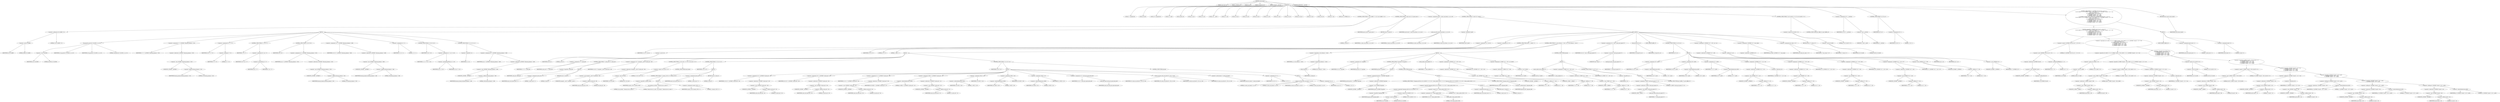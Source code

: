 digraph cache_insert {  
"1000121" [label = "(METHOD,cache_insert)" ]
"1000122" [label = "(PARAM,const char *a1)" ]
"1000123" [label = "(PARAM,_DWORD *a2)" ]
"1000124" [label = "(PARAM,int a3)" ]
"1000125" [label = "(PARAM,unsigned int a4)" ]
"1000126" [label = "(PARAM,unsigned __int16 a5)" ]
"1000127" [label = "(BLOCK,,)" ]
"1000128" [label = "(LOCAL,v7: unsigned int)" ]
"1000129" [label = "(LOCAL,v8: bool)" ]
"1000130" [label = "(LOCAL,v10: unsigned int)" ]
"1000131" [label = "(LOCAL,v11: bool)" ]
"1000132" [label = "(LOCAL,result: int)" ]
"1000133" [label = "(LOCAL,v14: int)" ]
"1000134" [label = "(LOCAL,v15: int)" ]
"1000135" [label = "(LOCAL,v16: __int16)" ]
"1000136" [label = "(LOCAL,v17: int)" ]
"1000137" [label = "(LOCAL,v18: int)" ]
"1000138" [label = "(LOCAL,v19: int)" ]
"1000139" [label = "(LOCAL,v20: int)" ]
"1000140" [label = "(LOCAL,v21: int)" ]
"1000141" [label = "(LOCAL,v22: int)" ]
"1000142" [label = "(LOCAL,v23: int)" ]
"1000143" [label = "(LOCAL,v24: char *)" ]
"1000144" [label = "(LOCAL,v25: int)" ]
"1000145" [label = "(LOCAL,v26: int)" ]
"1000146" [label = "(LOCAL,v27: int)" ]
"1000147" [label = "(LOCAL,v30: _DWORD [ 4 ])" ]
"1000148" [label = "(CONTROL_STRUCTURE,if ( (a5 & 0x980) != 0 ),if ( (a5 & 0x980) != 0 ))" ]
"1000149" [label = "(<operator>.notEquals,(a5 & 0x980) != 0)" ]
"1000150" [label = "(<operator>.and,a5 & 0x980)" ]
"1000151" [label = "(IDENTIFIER,a5,a5 & 0x980)" ]
"1000152" [label = "(LITERAL,0x980,a5 & 0x980)" ]
"1000153" [label = "(LITERAL,0,(a5 & 0x980) != 0)" ]
"1000154" [label = "(BLOCK,,)" ]
"1000155" [label = "(log_query,log_query(a5 | 0x10000, a1, a2, 0))" ]
"1000156" [label = "(<operator>.or,a5 | 0x10000)" ]
"1000157" [label = "(IDENTIFIER,a5,a5 | 0x10000)" ]
"1000158" [label = "(LITERAL,0x10000,a5 | 0x10000)" ]
"1000159" [label = "(IDENTIFIER,a1,log_query(a5 | 0x10000, a1, a2, 0))" ]
"1000160" [label = "(IDENTIFIER,a2,log_query(a5 | 0x10000, a1, a2, 0))" ]
"1000161" [label = "(LITERAL,0,log_query(a5 | 0x10000, a1, a2, 0))" ]
"1000162" [label = "(<operator>.assignment,v7 = *(_DWORD *)(dnsmasq_daemon + 252))" ]
"1000163" [label = "(IDENTIFIER,v7,v7 = *(_DWORD *)(dnsmasq_daemon + 252))" ]
"1000164" [label = "(<operator>.indirection,*(_DWORD *)(dnsmasq_daemon + 252))" ]
"1000165" [label = "(<operator>.cast,(_DWORD *)(dnsmasq_daemon + 252))" ]
"1000166" [label = "(UNKNOWN,_DWORD *,_DWORD *)" ]
"1000167" [label = "(<operator>.addition,dnsmasq_daemon + 252)" ]
"1000168" [label = "(IDENTIFIER,dnsmasq_daemon,dnsmasq_daemon + 252)" ]
"1000169" [label = "(LITERAL,252,dnsmasq_daemon + 252)" ]
"1000170" [label = "(<operator>.assignment,v8 = v7 != 0)" ]
"1000171" [label = "(IDENTIFIER,v8,v8 = v7 != 0)" ]
"1000172" [label = "(<operator>.notEquals,v7 != 0)" ]
"1000173" [label = "(IDENTIFIER,v7,v7 != 0)" ]
"1000174" [label = "(LITERAL,0,v7 != 0)" ]
"1000175" [label = "(CONTROL_STRUCTURE,if ( v7 ),if ( v7 ))" ]
"1000176" [label = "(IDENTIFIER,v7,if ( v7 ))" ]
"1000177" [label = "(<operator>.assignment,v8 = a4 > v7)" ]
"1000178" [label = "(IDENTIFIER,v8,v8 = a4 > v7)" ]
"1000179" [label = "(<operator>.greaterThan,a4 > v7)" ]
"1000180" [label = "(IDENTIFIER,a4,a4 > v7)" ]
"1000181" [label = "(IDENTIFIER,v7,a4 > v7)" ]
"1000182" [label = "(CONTROL_STRUCTURE,if ( v8 ),if ( v8 ))" ]
"1000183" [label = "(IDENTIFIER,v8,if ( v8 ))" ]
"1000184" [label = "(<operator>.assignment,a4 = *(_DWORD *)(dnsmasq_daemon + 252))" ]
"1000185" [label = "(IDENTIFIER,a4,a4 = *(_DWORD *)(dnsmasq_daemon + 252))" ]
"1000186" [label = "(<operator>.indirection,*(_DWORD *)(dnsmasq_daemon + 252))" ]
"1000187" [label = "(<operator>.cast,(_DWORD *)(dnsmasq_daemon + 252))" ]
"1000188" [label = "(UNKNOWN,_DWORD *,_DWORD *)" ]
"1000189" [label = "(<operator>.addition,dnsmasq_daemon + 252)" ]
"1000190" [label = "(IDENTIFIER,dnsmasq_daemon,dnsmasq_daemon + 252)" ]
"1000191" [label = "(LITERAL,252,dnsmasq_daemon + 252)" ]
"1000192" [label = "(<operator>.assignment,v10 = *(_DWORD *)(dnsmasq_daemon + 248))" ]
"1000193" [label = "(IDENTIFIER,v10,v10 = *(_DWORD *)(dnsmasq_daemon + 248))" ]
"1000194" [label = "(<operator>.indirection,*(_DWORD *)(dnsmasq_daemon + 248))" ]
"1000195" [label = "(<operator>.cast,(_DWORD *)(dnsmasq_daemon + 248))" ]
"1000196" [label = "(UNKNOWN,_DWORD *,_DWORD *)" ]
"1000197" [label = "(<operator>.addition,dnsmasq_daemon + 248)" ]
"1000198" [label = "(IDENTIFIER,dnsmasq_daemon,dnsmasq_daemon + 248)" ]
"1000199" [label = "(LITERAL,248,dnsmasq_daemon + 248)" ]
"1000200" [label = "(<operator>.assignment,v11 = 1)" ]
"1000201" [label = "(IDENTIFIER,v11,v11 = 1)" ]
"1000202" [label = "(LITERAL,1,v11 = 1)" ]
"1000203" [label = "(CONTROL_STRUCTURE,if ( v10 ),if ( v10 ))" ]
"1000204" [label = "(IDENTIFIER,v10,if ( v10 ))" ]
"1000205" [label = "(<operator>.assignment,v11 = a4 >= v10)" ]
"1000206" [label = "(IDENTIFIER,v11,v11 = a4 >= v10)" ]
"1000207" [label = "(<operator>.greaterEqualsThan,a4 >= v10)" ]
"1000208" [label = "(IDENTIFIER,a4,a4 >= v10)" ]
"1000209" [label = "(IDENTIFIER,v10,a4 >= v10)" ]
"1000210" [label = "(CONTROL_STRUCTURE,if ( !v11 ),if ( !v11 ))" ]
"1000211" [label = "(<operator>.logicalNot,!v11)" ]
"1000212" [label = "(IDENTIFIER,v11,!v11)" ]
"1000213" [label = "(<operator>.assignment,a4 = *(_DWORD *)(dnsmasq_daemon + 248))" ]
"1000214" [label = "(IDENTIFIER,a4,a4 = *(_DWORD *)(dnsmasq_daemon + 248))" ]
"1000215" [label = "(<operator>.indirection,*(_DWORD *)(dnsmasq_daemon + 248))" ]
"1000216" [label = "(<operator>.cast,(_DWORD *)(dnsmasq_daemon + 248))" ]
"1000217" [label = "(UNKNOWN,_DWORD *,_DWORD *)" ]
"1000218" [label = "(<operator>.addition,dnsmasq_daemon + 248)" ]
"1000219" [label = "(IDENTIFIER,dnsmasq_daemon,dnsmasq_daemon + 248)" ]
"1000220" [label = "(LITERAL,248,dnsmasq_daemon + 248)" ]
"1000221" [label = "(CONTROL_STRUCTURE,if ( insert_error ),if ( insert_error ))" ]
"1000222" [label = "(IDENTIFIER,insert_error,if ( insert_error ))" ]
"1000223" [label = "(RETURN,return 0;,return 0;)" ]
"1000224" [label = "(LITERAL,0,return 0;)" ]
"1000225" [label = "(<operator>.assignment,result = cache_scan_free(a1, a2, a3, a5))" ]
"1000226" [label = "(IDENTIFIER,result,result = cache_scan_free(a1, a2, a3, a5))" ]
"1000227" [label = "(cache_scan_free,cache_scan_free(a1, a2, a3, a5))" ]
"1000228" [label = "(IDENTIFIER,a1,cache_scan_free(a1, a2, a3, a5))" ]
"1000229" [label = "(IDENTIFIER,a2,cache_scan_free(a1, a2, a3, a5))" ]
"1000230" [label = "(IDENTIFIER,a3,cache_scan_free(a1, a2, a3, a5))" ]
"1000231" [label = "(IDENTIFIER,a5,cache_scan_free(a1, a2, a3, a5))" ]
"1000232" [label = "(CONTROL_STRUCTURE,if ( !result ),if ( !result ))" ]
"1000233" [label = "(<operator>.logicalNot,!result)" ]
"1000234" [label = "(IDENTIFIER,result,!result)" ]
"1000235" [label = "(BLOCK,,)" ]
"1000236" [label = "(<operator>.assignment,v14 = a5 & 4)" ]
"1000237" [label = "(IDENTIFIER,v14,v14 = a5 & 4)" ]
"1000238" [label = "(<operator>.and,a5 & 4)" ]
"1000239" [label = "(IDENTIFIER,a5,a5 & 4)" ]
"1000240" [label = "(LITERAL,4,a5 & 4)" ]
"1000241" [label = "(<operator>.assignment,v15 = 0)" ]
"1000242" [label = "(IDENTIFIER,v15,v15 = 0)" ]
"1000243" [label = "(LITERAL,0,v15 = 0)" ]
"1000244" [label = "(CONTROL_STRUCTURE,while ( 1 ),while ( 1 ))" ]
"1000245" [label = "(LITERAL,1,while ( 1 ))" ]
"1000246" [label = "(BLOCK,,)" ]
"1000247" [label = "(<operator>.assignment,v17 = cache_tail)" ]
"1000248" [label = "(IDENTIFIER,v17,v17 = cache_tail)" ]
"1000249" [label = "(IDENTIFIER,cache_tail,v17 = cache_tail)" ]
"1000250" [label = "(CONTROL_STRUCTURE,if ( !cache_tail ),if ( !cache_tail ))" ]
"1000251" [label = "(<operator>.logicalNot,!cache_tail)" ]
"1000252" [label = "(IDENTIFIER,cache_tail,!cache_tail)" ]
"1000253" [label = "(BLOCK,,)" ]
"1000254" [label = "(<operator>.assignment,insert_error = 1)" ]
"1000255" [label = "(IDENTIFIER,insert_error,insert_error = 1)" ]
"1000256" [label = "(LITERAL,1,insert_error = 1)" ]
"1000257" [label = "(RETURN,return 0;,return 0;)" ]
"1000258" [label = "(LITERAL,0,return 0;)" ]
"1000259" [label = "(<operator>.assignment,v18 = *(unsigned __int16 *)(cache_tail + 36))" ]
"1000260" [label = "(IDENTIFIER,v18,v18 = *(unsigned __int16 *)(cache_tail + 36))" ]
"1000261" [label = "(<operator>.indirection,*(unsigned __int16 *)(cache_tail + 36))" ]
"1000262" [label = "(<operator>.cast,(unsigned __int16 *)(cache_tail + 36))" ]
"1000263" [label = "(UNKNOWN,unsigned __int16 *,unsigned __int16 *)" ]
"1000264" [label = "(<operator>.addition,cache_tail + 36)" ]
"1000265" [label = "(IDENTIFIER,cache_tail,cache_tail + 36)" ]
"1000266" [label = "(LITERAL,36,cache_tail + 36)" ]
"1000267" [label = "(CONTROL_STRUCTURE,if ( (v18 & 0xC) == 0 ),if ( (v18 & 0xC) == 0 ))" ]
"1000268" [label = "(<operator>.equals,(v18 & 0xC) == 0)" ]
"1000269" [label = "(<operator>.and,v18 & 0xC)" ]
"1000270" [label = "(IDENTIFIER,v18,v18 & 0xC)" ]
"1000271" [label = "(LITERAL,0xC,v18 & 0xC)" ]
"1000272" [label = "(LITERAL,0,(v18 & 0xC) == 0)" ]
"1000273" [label = "(CONTROL_STRUCTURE,break;,break;)" ]
"1000274" [label = "(CONTROL_STRUCTURE,if ( v15 ),if ( v15 ))" ]
"1000275" [label = "(IDENTIFIER,v15,if ( v15 ))" ]
"1000276" [label = "(BLOCK,,)" ]
"1000277" [label = "(CONTROL_STRUCTURE,if ( !warned_11052 ),if ( !warned_11052 ))" ]
"1000278" [label = "(<operator>.logicalNot,!warned_11052)" ]
"1000279" [label = "(IDENTIFIER,warned_11052,!warned_11052)" ]
"1000280" [label = "(BLOCK,,)" ]
"1000281" [label = "(my_syslog,my_syslog(3, \"Internal error in cache.\"))" ]
"1000282" [label = "(LITERAL,3,my_syslog(3, \"Internal error in cache.\"))" ]
"1000283" [label = "(LITERAL,\"Internal error in cache.\",my_syslog(3, \"Internal error in cache.\"))" ]
"1000284" [label = "(<operator>.assignment,warned_11052 = 1)" ]
"1000285" [label = "(IDENTIFIER,warned_11052,warned_11052 = 1)" ]
"1000286" [label = "(LITERAL,1,warned_11052 = 1)" ]
"1000287" [label = "(<operator>.assignment,insert_error = 1)" ]
"1000288" [label = "(IDENTIFIER,insert_error,insert_error = 1)" ]
"1000289" [label = "(LITERAL,1,insert_error = 1)" ]
"1000290" [label = "(RETURN,return 0;,return 0;)" ]
"1000291" [label = "(LITERAL,0,return 0;)" ]
"1000292" [label = "(CONTROL_STRUCTURE,if ( v14 ),if ( v14 ))" ]
"1000293" [label = "(IDENTIFIER,v14,if ( v14 ))" ]
"1000294" [label = "(BLOCK,,)" ]
"1000295" [label = "(<operator>.assignment,v19 = *(_DWORD *)(cache_tail + 16))" ]
"1000296" [label = "(IDENTIFIER,v19,v19 = *(_DWORD *)(cache_tail + 16))" ]
"1000297" [label = "(<operator>.indirection,*(_DWORD *)(cache_tail + 16))" ]
"1000298" [label = "(<operator>.cast,(_DWORD *)(cache_tail + 16))" ]
"1000299" [label = "(UNKNOWN,_DWORD *,_DWORD *)" ]
"1000300" [label = "(<operator>.addition,cache_tail + 16)" ]
"1000301" [label = "(IDENTIFIER,cache_tail,cache_tail + 16)" ]
"1000302" [label = "(LITERAL,16,cache_tail + 16)" ]
"1000303" [label = "(<operator>.assignment,v20 = *(_DWORD *)(cache_tail + 20))" ]
"1000304" [label = "(IDENTIFIER,v20,v20 = *(_DWORD *)(cache_tail + 20))" ]
"1000305" [label = "(<operator>.indirection,*(_DWORD *)(cache_tail + 20))" ]
"1000306" [label = "(<operator>.cast,(_DWORD *)(cache_tail + 20))" ]
"1000307" [label = "(UNKNOWN,_DWORD *,_DWORD *)" ]
"1000308" [label = "(<operator>.addition,cache_tail + 20)" ]
"1000309" [label = "(IDENTIFIER,cache_tail,cache_tail + 20)" ]
"1000310" [label = "(LITERAL,20,cache_tail + 20)" ]
"1000311" [label = "(<operator>.assignment,v21 = *(_DWORD *)(cache_tail + 24))" ]
"1000312" [label = "(IDENTIFIER,v21,v21 = *(_DWORD *)(cache_tail + 24))" ]
"1000313" [label = "(<operator>.indirection,*(_DWORD *)(cache_tail + 24))" ]
"1000314" [label = "(<operator>.cast,(_DWORD *)(cache_tail + 24))" ]
"1000315" [label = "(UNKNOWN,_DWORD *,_DWORD *)" ]
"1000316" [label = "(<operator>.addition,cache_tail + 24)" ]
"1000317" [label = "(IDENTIFIER,cache_tail,cache_tail + 24)" ]
"1000318" [label = "(LITERAL,24,cache_tail + 24)" ]
"1000319" [label = "(<operator>.assignment,v30[0] = *(_DWORD *)(cache_tail + 12))" ]
"1000320" [label = "(<operator>.indirectIndexAccess,v30[0])" ]
"1000321" [label = "(IDENTIFIER,v30,v30[0] = *(_DWORD *)(cache_tail + 12))" ]
"1000322" [label = "(LITERAL,0,v30[0] = *(_DWORD *)(cache_tail + 12))" ]
"1000323" [label = "(<operator>.indirection,*(_DWORD *)(cache_tail + 12))" ]
"1000324" [label = "(<operator>.cast,(_DWORD *)(cache_tail + 12))" ]
"1000325" [label = "(UNKNOWN,_DWORD *,_DWORD *)" ]
"1000326" [label = "(<operator>.addition,cache_tail + 12)" ]
"1000327" [label = "(IDENTIFIER,cache_tail,cache_tail + 12)" ]
"1000328" [label = "(LITERAL,12,cache_tail + 12)" ]
"1000329" [label = "(<operator>.assignment,v30[1] = v19)" ]
"1000330" [label = "(<operator>.indirectIndexAccess,v30[1])" ]
"1000331" [label = "(IDENTIFIER,v30,v30[1] = v19)" ]
"1000332" [label = "(LITERAL,1,v30[1] = v19)" ]
"1000333" [label = "(IDENTIFIER,v19,v30[1] = v19)" ]
"1000334" [label = "(<operator>.assignment,v30[2] = v20)" ]
"1000335" [label = "(<operator>.indirectIndexAccess,v30[2])" ]
"1000336" [label = "(IDENTIFIER,v30,v30[2] = v20)" ]
"1000337" [label = "(LITERAL,2,v30[2] = v20)" ]
"1000338" [label = "(IDENTIFIER,v20,v30[2] = v20)" ]
"1000339" [label = "(<operator>.assignment,v30[3] = v21)" ]
"1000340" [label = "(<operator>.indirectIndexAccess,v30[3])" ]
"1000341" [label = "(IDENTIFIER,v30,v30[3] = v21)" ]
"1000342" [label = "(LITERAL,3,v30[3] = v21)" ]
"1000343" [label = "(IDENTIFIER,v21,v30[3] = v21)" ]
"1000344" [label = "(<operator>.assignment,v22 = cache_get_name(cache_tail))" ]
"1000345" [label = "(IDENTIFIER,v22,v22 = cache_get_name(cache_tail))" ]
"1000346" [label = "(cache_get_name,cache_get_name(cache_tail))" ]
"1000347" [label = "(IDENTIFIER,cache_tail,cache_get_name(cache_tail))" ]
"1000348" [label = "(cache_scan_free,cache_scan_free(v22, v30, a3, v18))" ]
"1000349" [label = "(IDENTIFIER,v22,cache_scan_free(v22, v30, a3, v18))" ]
"1000350" [label = "(IDENTIFIER,v30,cache_scan_free(v22, v30, a3, v18))" ]
"1000351" [label = "(IDENTIFIER,a3,cache_scan_free(v22, v30, a3, v18))" ]
"1000352" [label = "(IDENTIFIER,v18,cache_scan_free(v22, v30, a3, v18))" ]
"1000353" [label = "(<operator>.preIncrement,++cache_live_freed)" ]
"1000354" [label = "(IDENTIFIER,cache_live_freed,++cache_live_freed)" ]
"1000355" [label = "(<operator>.assignment,v15 = 1)" ]
"1000356" [label = "(IDENTIFIER,v15,v15 = 1)" ]
"1000357" [label = "(LITERAL,1,v15 = 1)" ]
"1000358" [label = "(CONTROL_STRUCTURE,else,else)" ]
"1000359" [label = "(BLOCK,,)" ]
"1000360" [label = "(cache_scan_free,cache_scan_free(0, 0, a3, 0))" ]
"1000361" [label = "(LITERAL,0,cache_scan_free(0, 0, a3, 0))" ]
"1000362" [label = "(LITERAL,0,cache_scan_free(0, 0, a3, 0))" ]
"1000363" [label = "(IDENTIFIER,a3,cache_scan_free(0, 0, a3, 0))" ]
"1000364" [label = "(LITERAL,0,cache_scan_free(0, 0, a3, 0))" ]
"1000365" [label = "(<operator>.assignment,v14 = 1)" ]
"1000366" [label = "(IDENTIFIER,v14,v14 = 1)" ]
"1000367" [label = "(LITERAL,1,v14 = 1)" ]
"1000368" [label = "(CONTROL_STRUCTURE,if ( a1 && strlen(a1) > 0x31 ),if ( a1 && strlen(a1) > 0x31 ))" ]
"1000369" [label = "(<operator>.logicalAnd,a1 && strlen(a1) > 0x31)" ]
"1000370" [label = "(IDENTIFIER,a1,a1 && strlen(a1) > 0x31)" ]
"1000371" [label = "(<operator>.greaterThan,strlen(a1) > 0x31)" ]
"1000372" [label = "(strlen,strlen(a1))" ]
"1000373" [label = "(IDENTIFIER,a1,strlen(a1))" ]
"1000374" [label = "(LITERAL,0x31,strlen(a1) > 0x31)" ]
"1000375" [label = "(BLOCK,,)" ]
"1000376" [label = "(<operator>.assignment,v23 = big_free)" ]
"1000377" [label = "(IDENTIFIER,v23,v23 = big_free)" ]
"1000378" [label = "(IDENTIFIER,big_free,v23 = big_free)" ]
"1000379" [label = "(CONTROL_STRUCTURE,if ( big_free ),if ( big_free ))" ]
"1000380" [label = "(IDENTIFIER,big_free,if ( big_free ))" ]
"1000381" [label = "(BLOCK,,)" ]
"1000382" [label = "(<operator>.assignment,big_free = *(_DWORD *)big_free)" ]
"1000383" [label = "(IDENTIFIER,big_free,big_free = *(_DWORD *)big_free)" ]
"1000384" [label = "(<operator>.indirection,*(_DWORD *)big_free)" ]
"1000385" [label = "(<operator>.cast,(_DWORD *)big_free)" ]
"1000386" [label = "(UNKNOWN,_DWORD *,_DWORD *)" ]
"1000387" [label = "(IDENTIFIER,big_free,(_DWORD *)big_free)" ]
"1000388" [label = "(CONTROL_STRUCTURE,else,else)" ]
"1000389" [label = "(BLOCK,,)" ]
"1000390" [label = "(CONTROL_STRUCTURE,if ( !bignames_left && (a5 & 0x5000) == 0 || (v23 = whine_malloc(1028)) == 0 ),if ( !bignames_left && (a5 & 0x5000) == 0 || (v23 = whine_malloc(1028)) == 0 ))" ]
"1000391" [label = "(<operator>.logicalOr,!bignames_left && (a5 & 0x5000) == 0 || (v23 = whine_malloc(1028)) == 0)" ]
"1000392" [label = "(<operator>.logicalAnd,!bignames_left && (a5 & 0x5000) == 0)" ]
"1000393" [label = "(<operator>.logicalNot,!bignames_left)" ]
"1000394" [label = "(IDENTIFIER,bignames_left,!bignames_left)" ]
"1000395" [label = "(<operator>.equals,(a5 & 0x5000) == 0)" ]
"1000396" [label = "(<operator>.and,a5 & 0x5000)" ]
"1000397" [label = "(IDENTIFIER,a5,a5 & 0x5000)" ]
"1000398" [label = "(LITERAL,0x5000,a5 & 0x5000)" ]
"1000399" [label = "(LITERAL,0,(a5 & 0x5000) == 0)" ]
"1000400" [label = "(<operator>.equals,(v23 = whine_malloc(1028)) == 0)" ]
"1000401" [label = "(<operator>.assignment,v23 = whine_malloc(1028))" ]
"1000402" [label = "(IDENTIFIER,v23,v23 = whine_malloc(1028))" ]
"1000403" [label = "(whine_malloc,whine_malloc(1028))" ]
"1000404" [label = "(LITERAL,1028,whine_malloc(1028))" ]
"1000405" [label = "(LITERAL,0,(v23 = whine_malloc(1028)) == 0)" ]
"1000406" [label = "(BLOCK,,)" ]
"1000407" [label = "(<operator>.assignment,insert_error = 1)" ]
"1000408" [label = "(IDENTIFIER,insert_error,insert_error = 1)" ]
"1000409" [label = "(LITERAL,1,insert_error = 1)" ]
"1000410" [label = "(RETURN,return 0;,return 0;)" ]
"1000411" [label = "(LITERAL,0,return 0;)" ]
"1000412" [label = "(CONTROL_STRUCTURE,if ( bignames_left ),if ( bignames_left ))" ]
"1000413" [label = "(IDENTIFIER,bignames_left,if ( bignames_left ))" ]
"1000414" [label = "(<operator>.preDecrement,--bignames_left)" ]
"1000415" [label = "(IDENTIFIER,bignames_left,--bignames_left)" ]
"1000416" [label = "(cache_unlink,cache_unlink(v17))" ]
"1000417" [label = "(IDENTIFIER,v17,cache_unlink(v17))" ]
"1000418" [label = "(<operator>.assignment,*(_DWORD *)(v17 + 40) = v23)" ]
"1000419" [label = "(<operator>.indirection,*(_DWORD *)(v17 + 40))" ]
"1000420" [label = "(<operator>.cast,(_DWORD *)(v17 + 40))" ]
"1000421" [label = "(UNKNOWN,_DWORD *,_DWORD *)" ]
"1000422" [label = "(<operator>.addition,v17 + 40)" ]
"1000423" [label = "(IDENTIFIER,v17,v17 + 40)" ]
"1000424" [label = "(LITERAL,40,v17 + 40)" ]
"1000425" [label = "(IDENTIFIER,v23,*(_DWORD *)(v17 + 40) = v23)" ]
"1000426" [label = "(<operator>.assignment,*(_WORD *)(v17 + 36) = a5 | 0x200)" ]
"1000427" [label = "(<operator>.indirection,*(_WORD *)(v17 + 36))" ]
"1000428" [label = "(<operator>.cast,(_WORD *)(v17 + 36))" ]
"1000429" [label = "(UNKNOWN,_WORD *,_WORD *)" ]
"1000430" [label = "(<operator>.addition,v17 + 36)" ]
"1000431" [label = "(IDENTIFIER,v17,v17 + 36)" ]
"1000432" [label = "(LITERAL,36,v17 + 36)" ]
"1000433" [label = "(<operator>.or,a5 | 0x200)" ]
"1000434" [label = "(IDENTIFIER,a5,a5 | 0x200)" ]
"1000435" [label = "(LITERAL,0x200,a5 | 0x200)" ]
"1000436" [label = "(CONTROL_STRUCTURE,else,else)" ]
"1000437" [label = "(BLOCK,,)" ]
"1000438" [label = "(cache_unlink,cache_unlink(v17))" ]
"1000439" [label = "(IDENTIFIER,v17,cache_unlink(v17))" ]
"1000440" [label = "(<operator>.assignment,*(_WORD *)(v17 + 36) = a5)" ]
"1000441" [label = "(<operator>.indirection,*(_WORD *)(v17 + 36))" ]
"1000442" [label = "(<operator>.cast,(_WORD *)(v17 + 36))" ]
"1000443" [label = "(UNKNOWN,_WORD *,_WORD *)" ]
"1000444" [label = "(<operator>.addition,v17 + 36)" ]
"1000445" [label = "(IDENTIFIER,v17,v17 + 36)" ]
"1000446" [label = "(LITERAL,36,v17 + 36)" ]
"1000447" [label = "(IDENTIFIER,a5,*(_WORD *)(v17 + 36) = a5)" ]
"1000448" [label = "(CONTROL_STRUCTURE,if ( !a1 ),if ( !a1 ))" ]
"1000449" [label = "(<operator>.logicalNot,!a1)" ]
"1000450" [label = "(IDENTIFIER,a1,!a1)" ]
"1000451" [label = "(BLOCK,,)" ]
"1000452" [label = "(<operator>.assignment,*(_BYTE *)cache_get_name(v17) = 0)" ]
"1000453" [label = "(<operator>.indirection,*(_BYTE *)cache_get_name(v17))" ]
"1000454" [label = "(<operator>.cast,(_BYTE *)cache_get_name(v17))" ]
"1000455" [label = "(UNKNOWN,_BYTE *,_BYTE *)" ]
"1000456" [label = "(cache_get_name,cache_get_name(v17))" ]
"1000457" [label = "(IDENTIFIER,v17,cache_get_name(v17))" ]
"1000458" [label = "(LITERAL,0,*(_BYTE *)cache_get_name(v17) = 0)" ]
"1000459" [label = "(CONTROL_STRUCTURE,goto LABEL_57;,goto LABEL_57;)" ]
"1000460" [label = "(<operator>.assignment,v24 = (char *)cache_get_name(v17))" ]
"1000461" [label = "(IDENTIFIER,v24,v24 = (char *)cache_get_name(v17))" ]
"1000462" [label = "(<operator>.cast,(char *)cache_get_name(v17))" ]
"1000463" [label = "(UNKNOWN,char *,char *)" ]
"1000464" [label = "(cache_get_name,cache_get_name(v17))" ]
"1000465" [label = "(IDENTIFIER,v17,cache_get_name(v17))" ]
"1000466" [label = "(strcpy,strcpy(v24, a1))" ]
"1000467" [label = "(IDENTIFIER,v24,strcpy(v24, a1))" ]
"1000468" [label = "(IDENTIFIER,a1,strcpy(v24, a1))" ]
"1000469" [label = "(JUMP_TARGET,LABEL_57)" ]
"1000470" [label = "(CONTROL_STRUCTURE,if ( a2 ),if ( a2 ))" ]
"1000471" [label = "(IDENTIFIER,a2,if ( a2 ))" ]
"1000472" [label = "(BLOCK,,)" ]
"1000473" [label = "(<operator>.assignment,v25 = a2[1])" ]
"1000474" [label = "(IDENTIFIER,v25,v25 = a2[1])" ]
"1000475" [label = "(<operator>.indirectIndexAccess,a2[1])" ]
"1000476" [label = "(IDENTIFIER,a2,v25 = a2[1])" ]
"1000477" [label = "(LITERAL,1,v25 = a2[1])" ]
"1000478" [label = "(<operator>.assignment,v26 = a2[2])" ]
"1000479" [label = "(IDENTIFIER,v26,v26 = a2[2])" ]
"1000480" [label = "(<operator>.indirectIndexAccess,a2[2])" ]
"1000481" [label = "(IDENTIFIER,a2,v26 = a2[2])" ]
"1000482" [label = "(LITERAL,2,v26 = a2[2])" ]
"1000483" [label = "(<operator>.assignment,v27 = a2[3])" ]
"1000484" [label = "(IDENTIFIER,v27,v27 = a2[3])" ]
"1000485" [label = "(<operator>.indirectIndexAccess,a2[3])" ]
"1000486" [label = "(IDENTIFIER,a2,v27 = a2[3])" ]
"1000487" [label = "(LITERAL,3,v27 = a2[3])" ]
"1000488" [label = "(<operator>.assignment,*(_DWORD *)(v17 + 12) = *a2)" ]
"1000489" [label = "(<operator>.indirection,*(_DWORD *)(v17 + 12))" ]
"1000490" [label = "(<operator>.cast,(_DWORD *)(v17 + 12))" ]
"1000491" [label = "(UNKNOWN,_DWORD *,_DWORD *)" ]
"1000492" [label = "(<operator>.addition,v17 + 12)" ]
"1000493" [label = "(IDENTIFIER,v17,v17 + 12)" ]
"1000494" [label = "(LITERAL,12,v17 + 12)" ]
"1000495" [label = "(<operator>.indirection,*a2)" ]
"1000496" [label = "(IDENTIFIER,a2,*(_DWORD *)(v17 + 12) = *a2)" ]
"1000497" [label = "(<operator>.assignment,*(_DWORD *)(v17 + 16) = v25)" ]
"1000498" [label = "(<operator>.indirection,*(_DWORD *)(v17 + 16))" ]
"1000499" [label = "(<operator>.cast,(_DWORD *)(v17 + 16))" ]
"1000500" [label = "(UNKNOWN,_DWORD *,_DWORD *)" ]
"1000501" [label = "(<operator>.addition,v17 + 16)" ]
"1000502" [label = "(IDENTIFIER,v17,v17 + 16)" ]
"1000503" [label = "(LITERAL,16,v17 + 16)" ]
"1000504" [label = "(IDENTIFIER,v25,*(_DWORD *)(v17 + 16) = v25)" ]
"1000505" [label = "(<operator>.assignment,*(_DWORD *)(v17 + 20) = v26)" ]
"1000506" [label = "(<operator>.indirection,*(_DWORD *)(v17 + 20))" ]
"1000507" [label = "(<operator>.cast,(_DWORD *)(v17 + 20))" ]
"1000508" [label = "(UNKNOWN,_DWORD *,_DWORD *)" ]
"1000509" [label = "(<operator>.addition,v17 + 20)" ]
"1000510" [label = "(IDENTIFIER,v17,v17 + 20)" ]
"1000511" [label = "(LITERAL,20,v17 + 20)" ]
"1000512" [label = "(IDENTIFIER,v26,*(_DWORD *)(v17 + 20) = v26)" ]
"1000513" [label = "(<operator>.assignment,*(_DWORD *)(v17 + 24) = v27)" ]
"1000514" [label = "(<operator>.indirection,*(_DWORD *)(v17 + 24))" ]
"1000515" [label = "(<operator>.cast,(_DWORD *)(v17 + 24))" ]
"1000516" [label = "(UNKNOWN,_DWORD *,_DWORD *)" ]
"1000517" [label = "(<operator>.addition,v17 + 24)" ]
"1000518" [label = "(IDENTIFIER,v17,v17 + 24)" ]
"1000519" [label = "(LITERAL,24,v17 + 24)" ]
"1000520" [label = "(IDENTIFIER,v27,*(_DWORD *)(v17 + 24) = v27)" ]
"1000521" [label = "(<operator>.assignment,*(_DWORD *)(v17 + 28) = a4 + a3)" ]
"1000522" [label = "(<operator>.indirection,*(_DWORD *)(v17 + 28))" ]
"1000523" [label = "(<operator>.cast,(_DWORD *)(v17 + 28))" ]
"1000524" [label = "(UNKNOWN,_DWORD *,_DWORD *)" ]
"1000525" [label = "(<operator>.addition,v17 + 28)" ]
"1000526" [label = "(IDENTIFIER,v17,v17 + 28)" ]
"1000527" [label = "(LITERAL,28,v17 + 28)" ]
"1000528" [label = "(<operator>.addition,a4 + a3)" ]
"1000529" [label = "(IDENTIFIER,a4,a4 + a3)" ]
"1000530" [label = "(IDENTIFIER,a3,a4 + a3)" ]
"1000531" [label = "(<operator>.assignment,*(_DWORD *)v17 = new_chain)" ]
"1000532" [label = "(<operator>.indirection,*(_DWORD *)v17)" ]
"1000533" [label = "(<operator>.cast,(_DWORD *)v17)" ]
"1000534" [label = "(UNKNOWN,_DWORD *,_DWORD *)" ]
"1000535" [label = "(IDENTIFIER,v17,(_DWORD *)v17)" ]
"1000536" [label = "(IDENTIFIER,new_chain,*(_DWORD *)v17 = new_chain)" ]
"1000537" [label = "(<operator>.assignment,new_chain = v17)" ]
"1000538" [label = "(IDENTIFIER,new_chain,new_chain = v17)" ]
"1000539" [label = "(IDENTIFIER,v17,new_chain = v17)" ]
"1000540" [label = "(RETURN,return v17;,return v17;)" ]
"1000541" [label = "(IDENTIFIER,v17,return v17;)" ]
"1000542" [label = "(CONTROL_STRUCTURE,if ( (a5 & 0x180) == 0 ),if ( (a5 & 0x180) == 0 ))" ]
"1000543" [label = "(<operator>.equals,(a5 & 0x180) == 0)" ]
"1000544" [label = "(<operator>.and,a5 & 0x180)" ]
"1000545" [label = "(IDENTIFIER,a5,a5 & 0x180)" ]
"1000546" [label = "(LITERAL,0x180,a5 & 0x180)" ]
"1000547" [label = "(LITERAL,0,(a5 & 0x180) == 0)" ]
"1000548" [label = "(CONTROL_STRUCTURE,goto LABEL_33;,goto LABEL_33;)" ]
"1000549" [label = "(<operator>.assignment,v16 = (__int16)a2)" ]
"1000550" [label = "(IDENTIFIER,v16,v16 = (__int16)a2)" ]
"1000551" [label = "(<operator>.cast,(__int16)a2)" ]
"1000552" [label = "(UNKNOWN,__int16,__int16)" ]
"1000553" [label = "(IDENTIFIER,a2,(__int16)a2)" ]
"1000554" [label = "(CONTROL_STRUCTURE,if ( a2 ),if ( a2 ))" ]
"1000555" [label = "(IDENTIFIER,a2,if ( a2 ))" ]
"1000556" [label = "(<operator>.assignment,v16 = 1)" ]
"1000557" [label = "(IDENTIFIER,v16,v16 = 1)" ]
"1000558" [label = "(LITERAL,1,v16 = 1)" ]
"1000559" [label = "(CONTROL_STRUCTURE,if ( (*(_DWORD *)&v16 & (a5 >> 3)) == 0\n    || ((a5 & 0x80) == 0 || (*(_WORD *)(result + 36) & 0x80) == 0 || *(_DWORD *)(result + 12) != *a2)\n    && ((a5 & 0x100) == 0\n     || (*(_WORD *)(result + 36) & 0x100) == 0\n     || *(_DWORD *)(result + 12) != *a2\n     || *(_DWORD *)(result + 16) != a2[1]\n     || *(_DWORD *)(result + 20) != a2[2]\n     || *(_DWORD *)(result + 24) != a2[3]) ),if ( (*(_DWORD *)&v16 & (a5 >> 3)) == 0\n    || ((a5 & 0x80) == 0 || (*(_WORD *)(result + 36) & 0x80) == 0 || *(_DWORD *)(result + 12) != *a2)\n    && ((a5 & 0x100) == 0\n     || (*(_WORD *)(result + 36) & 0x100) == 0\n     || *(_DWORD *)(result + 12) != *a2\n     || *(_DWORD *)(result + 16) != a2[1]\n     || *(_DWORD *)(result + 20) != a2[2]\n     || *(_DWORD *)(result + 24) != a2[3]) ))" ]
"1000560" [label = "(<operator>.logicalOr,(*(_DWORD *)&v16 & (a5 >> 3)) == 0\n    || ((a5 & 0x80) == 0 || (*(_WORD *)(result + 36) & 0x80) == 0 || *(_DWORD *)(result + 12) != *a2)\n    && ((a5 & 0x100) == 0\n     || (*(_WORD *)(result + 36) & 0x100) == 0\n     || *(_DWORD *)(result + 12) != *a2\n     || *(_DWORD *)(result + 16) != a2[1]\n     || *(_DWORD *)(result + 20) != a2[2]\n     || *(_DWORD *)(result + 24) != a2[3]))" ]
"1000561" [label = "(<operator>.equals,(*(_DWORD *)&v16 & (a5 >> 3)) == 0)" ]
"1000562" [label = "(<operator>.and,*(_DWORD *)&v16 & (a5 >> 3))" ]
"1000563" [label = "(<operator>.indirection,*(_DWORD *)&v16)" ]
"1000564" [label = "(<operator>.cast,(_DWORD *)&v16)" ]
"1000565" [label = "(UNKNOWN,_DWORD *,_DWORD *)" ]
"1000566" [label = "(<operator>.addressOf,&v16)" ]
"1000567" [label = "(IDENTIFIER,v16,(_DWORD *)&v16)" ]
"1000568" [label = "(<operator>.arithmeticShiftRight,a5 >> 3)" ]
"1000569" [label = "(IDENTIFIER,a5,a5 >> 3)" ]
"1000570" [label = "(LITERAL,3,a5 >> 3)" ]
"1000571" [label = "(LITERAL,0,(*(_DWORD *)&v16 & (a5 >> 3)) == 0)" ]
"1000572" [label = "(<operator>.logicalAnd,((a5 & 0x80) == 0 || (*(_WORD *)(result + 36) & 0x80) == 0 || *(_DWORD *)(result + 12) != *a2)\n    && ((a5 & 0x100) == 0\n     || (*(_WORD *)(result + 36) & 0x100) == 0\n     || *(_DWORD *)(result + 12) != *a2\n     || *(_DWORD *)(result + 16) != a2[1]\n     || *(_DWORD *)(result + 20) != a2[2]\n     || *(_DWORD *)(result + 24) != a2[3]))" ]
"1000573" [label = "(<operator>.logicalOr,(a5 & 0x80) == 0 || (*(_WORD *)(result + 36) & 0x80) == 0 || *(_DWORD *)(result + 12) != *a2)" ]
"1000574" [label = "(<operator>.equals,(a5 & 0x80) == 0)" ]
"1000575" [label = "(<operator>.and,a5 & 0x80)" ]
"1000576" [label = "(IDENTIFIER,a5,a5 & 0x80)" ]
"1000577" [label = "(LITERAL,0x80,a5 & 0x80)" ]
"1000578" [label = "(LITERAL,0,(a5 & 0x80) == 0)" ]
"1000579" [label = "(<operator>.logicalOr,(*(_WORD *)(result + 36) & 0x80) == 0 || *(_DWORD *)(result + 12) != *a2)" ]
"1000580" [label = "(<operator>.equals,(*(_WORD *)(result + 36) & 0x80) == 0)" ]
"1000581" [label = "(<operator>.and,*(_WORD *)(result + 36) & 0x80)" ]
"1000582" [label = "(<operator>.indirection,*(_WORD *)(result + 36))" ]
"1000583" [label = "(<operator>.cast,(_WORD *)(result + 36))" ]
"1000584" [label = "(UNKNOWN,_WORD *,_WORD *)" ]
"1000585" [label = "(<operator>.addition,result + 36)" ]
"1000586" [label = "(IDENTIFIER,result,result + 36)" ]
"1000587" [label = "(LITERAL,36,result + 36)" ]
"1000588" [label = "(LITERAL,0x80,*(_WORD *)(result + 36) & 0x80)" ]
"1000589" [label = "(LITERAL,0,(*(_WORD *)(result + 36) & 0x80) == 0)" ]
"1000590" [label = "(<operator>.notEquals,*(_DWORD *)(result + 12) != *a2)" ]
"1000591" [label = "(<operator>.indirection,*(_DWORD *)(result + 12))" ]
"1000592" [label = "(<operator>.cast,(_DWORD *)(result + 12))" ]
"1000593" [label = "(UNKNOWN,_DWORD *,_DWORD *)" ]
"1000594" [label = "(<operator>.addition,result + 12)" ]
"1000595" [label = "(IDENTIFIER,result,result + 12)" ]
"1000596" [label = "(LITERAL,12,result + 12)" ]
"1000597" [label = "(<operator>.indirection,*a2)" ]
"1000598" [label = "(IDENTIFIER,a2,*(_DWORD *)(result + 12) != *a2)" ]
"1000599" [label = "(<operator>.logicalOr,(a5 & 0x100) == 0\n     || (*(_WORD *)(result + 36) & 0x100) == 0\n     || *(_DWORD *)(result + 12) != *a2\n     || *(_DWORD *)(result + 16) != a2[1]\n     || *(_DWORD *)(result + 20) != a2[2]\n     || *(_DWORD *)(result + 24) != a2[3])" ]
"1000600" [label = "(<operator>.equals,(a5 & 0x100) == 0)" ]
"1000601" [label = "(<operator>.and,a5 & 0x100)" ]
"1000602" [label = "(IDENTIFIER,a5,a5 & 0x100)" ]
"1000603" [label = "(LITERAL,0x100,a5 & 0x100)" ]
"1000604" [label = "(LITERAL,0,(a5 & 0x100) == 0)" ]
"1000605" [label = "(<operator>.logicalOr,(*(_WORD *)(result + 36) & 0x100) == 0\n     || *(_DWORD *)(result + 12) != *a2\n     || *(_DWORD *)(result + 16) != a2[1]\n     || *(_DWORD *)(result + 20) != a2[2]\n     || *(_DWORD *)(result + 24) != a2[3])" ]
"1000606" [label = "(<operator>.equals,(*(_WORD *)(result + 36) & 0x100) == 0)" ]
"1000607" [label = "(<operator>.and,*(_WORD *)(result + 36) & 0x100)" ]
"1000608" [label = "(<operator>.indirection,*(_WORD *)(result + 36))" ]
"1000609" [label = "(<operator>.cast,(_WORD *)(result + 36))" ]
"1000610" [label = "(UNKNOWN,_WORD *,_WORD *)" ]
"1000611" [label = "(<operator>.addition,result + 36)" ]
"1000612" [label = "(IDENTIFIER,result,result + 36)" ]
"1000613" [label = "(LITERAL,36,result + 36)" ]
"1000614" [label = "(LITERAL,0x100,*(_WORD *)(result + 36) & 0x100)" ]
"1000615" [label = "(LITERAL,0,(*(_WORD *)(result + 36) & 0x100) == 0)" ]
"1000616" [label = "(<operator>.logicalOr,*(_DWORD *)(result + 12) != *a2\n     || *(_DWORD *)(result + 16) != a2[1]\n     || *(_DWORD *)(result + 20) != a2[2]\n     || *(_DWORD *)(result + 24) != a2[3])" ]
"1000617" [label = "(<operator>.notEquals,*(_DWORD *)(result + 12) != *a2)" ]
"1000618" [label = "(<operator>.indirection,*(_DWORD *)(result + 12))" ]
"1000619" [label = "(<operator>.cast,(_DWORD *)(result + 12))" ]
"1000620" [label = "(UNKNOWN,_DWORD *,_DWORD *)" ]
"1000621" [label = "(<operator>.addition,result + 12)" ]
"1000622" [label = "(IDENTIFIER,result,result + 12)" ]
"1000623" [label = "(LITERAL,12,result + 12)" ]
"1000624" [label = "(<operator>.indirection,*a2)" ]
"1000625" [label = "(IDENTIFIER,a2,*(_DWORD *)(result + 12) != *a2)" ]
"1000626" [label = "(<operator>.logicalOr,*(_DWORD *)(result + 16) != a2[1]\n     || *(_DWORD *)(result + 20) != a2[2]\n     || *(_DWORD *)(result + 24) != a2[3])" ]
"1000627" [label = "(<operator>.notEquals,*(_DWORD *)(result + 16) != a2[1])" ]
"1000628" [label = "(<operator>.indirection,*(_DWORD *)(result + 16))" ]
"1000629" [label = "(<operator>.cast,(_DWORD *)(result + 16))" ]
"1000630" [label = "(UNKNOWN,_DWORD *,_DWORD *)" ]
"1000631" [label = "(<operator>.addition,result + 16)" ]
"1000632" [label = "(IDENTIFIER,result,result + 16)" ]
"1000633" [label = "(LITERAL,16,result + 16)" ]
"1000634" [label = "(<operator>.indirectIndexAccess,a2[1])" ]
"1000635" [label = "(IDENTIFIER,a2,*(_DWORD *)(result + 16) != a2[1])" ]
"1000636" [label = "(LITERAL,1,*(_DWORD *)(result + 16) != a2[1])" ]
"1000637" [label = "(<operator>.logicalOr,*(_DWORD *)(result + 20) != a2[2]\n     || *(_DWORD *)(result + 24) != a2[3])" ]
"1000638" [label = "(<operator>.notEquals,*(_DWORD *)(result + 20) != a2[2])" ]
"1000639" [label = "(<operator>.indirection,*(_DWORD *)(result + 20))" ]
"1000640" [label = "(<operator>.cast,(_DWORD *)(result + 20))" ]
"1000641" [label = "(UNKNOWN,_DWORD *,_DWORD *)" ]
"1000642" [label = "(<operator>.addition,result + 20)" ]
"1000643" [label = "(IDENTIFIER,result,result + 20)" ]
"1000644" [label = "(LITERAL,20,result + 20)" ]
"1000645" [label = "(<operator>.indirectIndexAccess,a2[2])" ]
"1000646" [label = "(IDENTIFIER,a2,*(_DWORD *)(result + 20) != a2[2])" ]
"1000647" [label = "(LITERAL,2,*(_DWORD *)(result + 20) != a2[2])" ]
"1000648" [label = "(<operator>.notEquals,*(_DWORD *)(result + 24) != a2[3])" ]
"1000649" [label = "(<operator>.indirection,*(_DWORD *)(result + 24))" ]
"1000650" [label = "(<operator>.cast,(_DWORD *)(result + 24))" ]
"1000651" [label = "(UNKNOWN,_DWORD *,_DWORD *)" ]
"1000652" [label = "(<operator>.addition,result + 24)" ]
"1000653" [label = "(IDENTIFIER,result,result + 24)" ]
"1000654" [label = "(LITERAL,24,result + 24)" ]
"1000655" [label = "(<operator>.indirectIndexAccess,a2[3])" ]
"1000656" [label = "(IDENTIFIER,a2,*(_DWORD *)(result + 24) != a2[3])" ]
"1000657" [label = "(LITERAL,3,*(_DWORD *)(result + 24) != a2[3])" ]
"1000658" [label = "(BLOCK,,)" ]
"1000659" [label = "(JUMP_TARGET,LABEL_33)" ]
"1000660" [label = "(<operator>.assignment,insert_error = 1)" ]
"1000661" [label = "(IDENTIFIER,insert_error,insert_error = 1)" ]
"1000662" [label = "(LITERAL,1,insert_error = 1)" ]
"1000663" [label = "(<operator>.assignment,result = 0)" ]
"1000664" [label = "(IDENTIFIER,result,result = 0)" ]
"1000665" [label = "(LITERAL,0,result = 0)" ]
"1000666" [label = "(RETURN,return result;,return result;)" ]
"1000667" [label = "(IDENTIFIER,result,return result;)" ]
"1000668" [label = "(METHOD_RETURN,int __fastcall)" ]
  "1000121" -> "1000122" 
  "1000121" -> "1000123" 
  "1000121" -> "1000124" 
  "1000121" -> "1000125" 
  "1000121" -> "1000126" 
  "1000121" -> "1000127" 
  "1000121" -> "1000668" 
  "1000127" -> "1000128" 
  "1000127" -> "1000129" 
  "1000127" -> "1000130" 
  "1000127" -> "1000131" 
  "1000127" -> "1000132" 
  "1000127" -> "1000133" 
  "1000127" -> "1000134" 
  "1000127" -> "1000135" 
  "1000127" -> "1000136" 
  "1000127" -> "1000137" 
  "1000127" -> "1000138" 
  "1000127" -> "1000139" 
  "1000127" -> "1000140" 
  "1000127" -> "1000141" 
  "1000127" -> "1000142" 
  "1000127" -> "1000143" 
  "1000127" -> "1000144" 
  "1000127" -> "1000145" 
  "1000127" -> "1000146" 
  "1000127" -> "1000147" 
  "1000127" -> "1000148" 
  "1000127" -> "1000221" 
  "1000127" -> "1000225" 
  "1000127" -> "1000232" 
  "1000127" -> "1000542" 
  "1000127" -> "1000549" 
  "1000127" -> "1000554" 
  "1000127" -> "1000559" 
  "1000127" -> "1000666" 
  "1000148" -> "1000149" 
  "1000148" -> "1000154" 
  "1000149" -> "1000150" 
  "1000149" -> "1000153" 
  "1000150" -> "1000151" 
  "1000150" -> "1000152" 
  "1000154" -> "1000155" 
  "1000154" -> "1000162" 
  "1000154" -> "1000170" 
  "1000154" -> "1000175" 
  "1000154" -> "1000182" 
  "1000154" -> "1000192" 
  "1000154" -> "1000200" 
  "1000154" -> "1000203" 
  "1000154" -> "1000210" 
  "1000155" -> "1000156" 
  "1000155" -> "1000159" 
  "1000155" -> "1000160" 
  "1000155" -> "1000161" 
  "1000156" -> "1000157" 
  "1000156" -> "1000158" 
  "1000162" -> "1000163" 
  "1000162" -> "1000164" 
  "1000164" -> "1000165" 
  "1000165" -> "1000166" 
  "1000165" -> "1000167" 
  "1000167" -> "1000168" 
  "1000167" -> "1000169" 
  "1000170" -> "1000171" 
  "1000170" -> "1000172" 
  "1000172" -> "1000173" 
  "1000172" -> "1000174" 
  "1000175" -> "1000176" 
  "1000175" -> "1000177" 
  "1000177" -> "1000178" 
  "1000177" -> "1000179" 
  "1000179" -> "1000180" 
  "1000179" -> "1000181" 
  "1000182" -> "1000183" 
  "1000182" -> "1000184" 
  "1000184" -> "1000185" 
  "1000184" -> "1000186" 
  "1000186" -> "1000187" 
  "1000187" -> "1000188" 
  "1000187" -> "1000189" 
  "1000189" -> "1000190" 
  "1000189" -> "1000191" 
  "1000192" -> "1000193" 
  "1000192" -> "1000194" 
  "1000194" -> "1000195" 
  "1000195" -> "1000196" 
  "1000195" -> "1000197" 
  "1000197" -> "1000198" 
  "1000197" -> "1000199" 
  "1000200" -> "1000201" 
  "1000200" -> "1000202" 
  "1000203" -> "1000204" 
  "1000203" -> "1000205" 
  "1000205" -> "1000206" 
  "1000205" -> "1000207" 
  "1000207" -> "1000208" 
  "1000207" -> "1000209" 
  "1000210" -> "1000211" 
  "1000210" -> "1000213" 
  "1000211" -> "1000212" 
  "1000213" -> "1000214" 
  "1000213" -> "1000215" 
  "1000215" -> "1000216" 
  "1000216" -> "1000217" 
  "1000216" -> "1000218" 
  "1000218" -> "1000219" 
  "1000218" -> "1000220" 
  "1000221" -> "1000222" 
  "1000221" -> "1000223" 
  "1000223" -> "1000224" 
  "1000225" -> "1000226" 
  "1000225" -> "1000227" 
  "1000227" -> "1000228" 
  "1000227" -> "1000229" 
  "1000227" -> "1000230" 
  "1000227" -> "1000231" 
  "1000232" -> "1000233" 
  "1000232" -> "1000235" 
  "1000233" -> "1000234" 
  "1000235" -> "1000236" 
  "1000235" -> "1000241" 
  "1000235" -> "1000244" 
  "1000235" -> "1000368" 
  "1000235" -> "1000460" 
  "1000235" -> "1000466" 
  "1000235" -> "1000469" 
  "1000235" -> "1000470" 
  "1000235" -> "1000521" 
  "1000235" -> "1000531" 
  "1000235" -> "1000537" 
  "1000235" -> "1000540" 
  "1000236" -> "1000237" 
  "1000236" -> "1000238" 
  "1000238" -> "1000239" 
  "1000238" -> "1000240" 
  "1000241" -> "1000242" 
  "1000241" -> "1000243" 
  "1000244" -> "1000245" 
  "1000244" -> "1000246" 
  "1000246" -> "1000247" 
  "1000246" -> "1000250" 
  "1000246" -> "1000259" 
  "1000246" -> "1000267" 
  "1000246" -> "1000274" 
  "1000246" -> "1000292" 
  "1000247" -> "1000248" 
  "1000247" -> "1000249" 
  "1000250" -> "1000251" 
  "1000250" -> "1000253" 
  "1000251" -> "1000252" 
  "1000253" -> "1000254" 
  "1000253" -> "1000257" 
  "1000254" -> "1000255" 
  "1000254" -> "1000256" 
  "1000257" -> "1000258" 
  "1000259" -> "1000260" 
  "1000259" -> "1000261" 
  "1000261" -> "1000262" 
  "1000262" -> "1000263" 
  "1000262" -> "1000264" 
  "1000264" -> "1000265" 
  "1000264" -> "1000266" 
  "1000267" -> "1000268" 
  "1000267" -> "1000273" 
  "1000268" -> "1000269" 
  "1000268" -> "1000272" 
  "1000269" -> "1000270" 
  "1000269" -> "1000271" 
  "1000274" -> "1000275" 
  "1000274" -> "1000276" 
  "1000276" -> "1000277" 
  "1000276" -> "1000287" 
  "1000276" -> "1000290" 
  "1000277" -> "1000278" 
  "1000277" -> "1000280" 
  "1000278" -> "1000279" 
  "1000280" -> "1000281" 
  "1000280" -> "1000284" 
  "1000281" -> "1000282" 
  "1000281" -> "1000283" 
  "1000284" -> "1000285" 
  "1000284" -> "1000286" 
  "1000287" -> "1000288" 
  "1000287" -> "1000289" 
  "1000290" -> "1000291" 
  "1000292" -> "1000293" 
  "1000292" -> "1000294" 
  "1000292" -> "1000358" 
  "1000294" -> "1000295" 
  "1000294" -> "1000303" 
  "1000294" -> "1000311" 
  "1000294" -> "1000319" 
  "1000294" -> "1000329" 
  "1000294" -> "1000334" 
  "1000294" -> "1000339" 
  "1000294" -> "1000344" 
  "1000294" -> "1000348" 
  "1000294" -> "1000353" 
  "1000294" -> "1000355" 
  "1000295" -> "1000296" 
  "1000295" -> "1000297" 
  "1000297" -> "1000298" 
  "1000298" -> "1000299" 
  "1000298" -> "1000300" 
  "1000300" -> "1000301" 
  "1000300" -> "1000302" 
  "1000303" -> "1000304" 
  "1000303" -> "1000305" 
  "1000305" -> "1000306" 
  "1000306" -> "1000307" 
  "1000306" -> "1000308" 
  "1000308" -> "1000309" 
  "1000308" -> "1000310" 
  "1000311" -> "1000312" 
  "1000311" -> "1000313" 
  "1000313" -> "1000314" 
  "1000314" -> "1000315" 
  "1000314" -> "1000316" 
  "1000316" -> "1000317" 
  "1000316" -> "1000318" 
  "1000319" -> "1000320" 
  "1000319" -> "1000323" 
  "1000320" -> "1000321" 
  "1000320" -> "1000322" 
  "1000323" -> "1000324" 
  "1000324" -> "1000325" 
  "1000324" -> "1000326" 
  "1000326" -> "1000327" 
  "1000326" -> "1000328" 
  "1000329" -> "1000330" 
  "1000329" -> "1000333" 
  "1000330" -> "1000331" 
  "1000330" -> "1000332" 
  "1000334" -> "1000335" 
  "1000334" -> "1000338" 
  "1000335" -> "1000336" 
  "1000335" -> "1000337" 
  "1000339" -> "1000340" 
  "1000339" -> "1000343" 
  "1000340" -> "1000341" 
  "1000340" -> "1000342" 
  "1000344" -> "1000345" 
  "1000344" -> "1000346" 
  "1000346" -> "1000347" 
  "1000348" -> "1000349" 
  "1000348" -> "1000350" 
  "1000348" -> "1000351" 
  "1000348" -> "1000352" 
  "1000353" -> "1000354" 
  "1000355" -> "1000356" 
  "1000355" -> "1000357" 
  "1000358" -> "1000359" 
  "1000359" -> "1000360" 
  "1000359" -> "1000365" 
  "1000360" -> "1000361" 
  "1000360" -> "1000362" 
  "1000360" -> "1000363" 
  "1000360" -> "1000364" 
  "1000365" -> "1000366" 
  "1000365" -> "1000367" 
  "1000368" -> "1000369" 
  "1000368" -> "1000375" 
  "1000368" -> "1000436" 
  "1000369" -> "1000370" 
  "1000369" -> "1000371" 
  "1000371" -> "1000372" 
  "1000371" -> "1000374" 
  "1000372" -> "1000373" 
  "1000375" -> "1000376" 
  "1000375" -> "1000379" 
  "1000375" -> "1000416" 
  "1000375" -> "1000418" 
  "1000375" -> "1000426" 
  "1000376" -> "1000377" 
  "1000376" -> "1000378" 
  "1000379" -> "1000380" 
  "1000379" -> "1000381" 
  "1000379" -> "1000388" 
  "1000381" -> "1000382" 
  "1000382" -> "1000383" 
  "1000382" -> "1000384" 
  "1000384" -> "1000385" 
  "1000385" -> "1000386" 
  "1000385" -> "1000387" 
  "1000388" -> "1000389" 
  "1000389" -> "1000390" 
  "1000389" -> "1000412" 
  "1000390" -> "1000391" 
  "1000390" -> "1000406" 
  "1000391" -> "1000392" 
  "1000391" -> "1000400" 
  "1000392" -> "1000393" 
  "1000392" -> "1000395" 
  "1000393" -> "1000394" 
  "1000395" -> "1000396" 
  "1000395" -> "1000399" 
  "1000396" -> "1000397" 
  "1000396" -> "1000398" 
  "1000400" -> "1000401" 
  "1000400" -> "1000405" 
  "1000401" -> "1000402" 
  "1000401" -> "1000403" 
  "1000403" -> "1000404" 
  "1000406" -> "1000407" 
  "1000406" -> "1000410" 
  "1000407" -> "1000408" 
  "1000407" -> "1000409" 
  "1000410" -> "1000411" 
  "1000412" -> "1000413" 
  "1000412" -> "1000414" 
  "1000414" -> "1000415" 
  "1000416" -> "1000417" 
  "1000418" -> "1000419" 
  "1000418" -> "1000425" 
  "1000419" -> "1000420" 
  "1000420" -> "1000421" 
  "1000420" -> "1000422" 
  "1000422" -> "1000423" 
  "1000422" -> "1000424" 
  "1000426" -> "1000427" 
  "1000426" -> "1000433" 
  "1000427" -> "1000428" 
  "1000428" -> "1000429" 
  "1000428" -> "1000430" 
  "1000430" -> "1000431" 
  "1000430" -> "1000432" 
  "1000433" -> "1000434" 
  "1000433" -> "1000435" 
  "1000436" -> "1000437" 
  "1000437" -> "1000438" 
  "1000437" -> "1000440" 
  "1000437" -> "1000448" 
  "1000438" -> "1000439" 
  "1000440" -> "1000441" 
  "1000440" -> "1000447" 
  "1000441" -> "1000442" 
  "1000442" -> "1000443" 
  "1000442" -> "1000444" 
  "1000444" -> "1000445" 
  "1000444" -> "1000446" 
  "1000448" -> "1000449" 
  "1000448" -> "1000451" 
  "1000449" -> "1000450" 
  "1000451" -> "1000452" 
  "1000451" -> "1000459" 
  "1000452" -> "1000453" 
  "1000452" -> "1000458" 
  "1000453" -> "1000454" 
  "1000454" -> "1000455" 
  "1000454" -> "1000456" 
  "1000456" -> "1000457" 
  "1000460" -> "1000461" 
  "1000460" -> "1000462" 
  "1000462" -> "1000463" 
  "1000462" -> "1000464" 
  "1000464" -> "1000465" 
  "1000466" -> "1000467" 
  "1000466" -> "1000468" 
  "1000470" -> "1000471" 
  "1000470" -> "1000472" 
  "1000472" -> "1000473" 
  "1000472" -> "1000478" 
  "1000472" -> "1000483" 
  "1000472" -> "1000488" 
  "1000472" -> "1000497" 
  "1000472" -> "1000505" 
  "1000472" -> "1000513" 
  "1000473" -> "1000474" 
  "1000473" -> "1000475" 
  "1000475" -> "1000476" 
  "1000475" -> "1000477" 
  "1000478" -> "1000479" 
  "1000478" -> "1000480" 
  "1000480" -> "1000481" 
  "1000480" -> "1000482" 
  "1000483" -> "1000484" 
  "1000483" -> "1000485" 
  "1000485" -> "1000486" 
  "1000485" -> "1000487" 
  "1000488" -> "1000489" 
  "1000488" -> "1000495" 
  "1000489" -> "1000490" 
  "1000490" -> "1000491" 
  "1000490" -> "1000492" 
  "1000492" -> "1000493" 
  "1000492" -> "1000494" 
  "1000495" -> "1000496" 
  "1000497" -> "1000498" 
  "1000497" -> "1000504" 
  "1000498" -> "1000499" 
  "1000499" -> "1000500" 
  "1000499" -> "1000501" 
  "1000501" -> "1000502" 
  "1000501" -> "1000503" 
  "1000505" -> "1000506" 
  "1000505" -> "1000512" 
  "1000506" -> "1000507" 
  "1000507" -> "1000508" 
  "1000507" -> "1000509" 
  "1000509" -> "1000510" 
  "1000509" -> "1000511" 
  "1000513" -> "1000514" 
  "1000513" -> "1000520" 
  "1000514" -> "1000515" 
  "1000515" -> "1000516" 
  "1000515" -> "1000517" 
  "1000517" -> "1000518" 
  "1000517" -> "1000519" 
  "1000521" -> "1000522" 
  "1000521" -> "1000528" 
  "1000522" -> "1000523" 
  "1000523" -> "1000524" 
  "1000523" -> "1000525" 
  "1000525" -> "1000526" 
  "1000525" -> "1000527" 
  "1000528" -> "1000529" 
  "1000528" -> "1000530" 
  "1000531" -> "1000532" 
  "1000531" -> "1000536" 
  "1000532" -> "1000533" 
  "1000533" -> "1000534" 
  "1000533" -> "1000535" 
  "1000537" -> "1000538" 
  "1000537" -> "1000539" 
  "1000540" -> "1000541" 
  "1000542" -> "1000543" 
  "1000542" -> "1000548" 
  "1000543" -> "1000544" 
  "1000543" -> "1000547" 
  "1000544" -> "1000545" 
  "1000544" -> "1000546" 
  "1000549" -> "1000550" 
  "1000549" -> "1000551" 
  "1000551" -> "1000552" 
  "1000551" -> "1000553" 
  "1000554" -> "1000555" 
  "1000554" -> "1000556" 
  "1000556" -> "1000557" 
  "1000556" -> "1000558" 
  "1000559" -> "1000560" 
  "1000559" -> "1000658" 
  "1000560" -> "1000561" 
  "1000560" -> "1000572" 
  "1000561" -> "1000562" 
  "1000561" -> "1000571" 
  "1000562" -> "1000563" 
  "1000562" -> "1000568" 
  "1000563" -> "1000564" 
  "1000564" -> "1000565" 
  "1000564" -> "1000566" 
  "1000566" -> "1000567" 
  "1000568" -> "1000569" 
  "1000568" -> "1000570" 
  "1000572" -> "1000573" 
  "1000572" -> "1000599" 
  "1000573" -> "1000574" 
  "1000573" -> "1000579" 
  "1000574" -> "1000575" 
  "1000574" -> "1000578" 
  "1000575" -> "1000576" 
  "1000575" -> "1000577" 
  "1000579" -> "1000580" 
  "1000579" -> "1000590" 
  "1000580" -> "1000581" 
  "1000580" -> "1000589" 
  "1000581" -> "1000582" 
  "1000581" -> "1000588" 
  "1000582" -> "1000583" 
  "1000583" -> "1000584" 
  "1000583" -> "1000585" 
  "1000585" -> "1000586" 
  "1000585" -> "1000587" 
  "1000590" -> "1000591" 
  "1000590" -> "1000597" 
  "1000591" -> "1000592" 
  "1000592" -> "1000593" 
  "1000592" -> "1000594" 
  "1000594" -> "1000595" 
  "1000594" -> "1000596" 
  "1000597" -> "1000598" 
  "1000599" -> "1000600" 
  "1000599" -> "1000605" 
  "1000600" -> "1000601" 
  "1000600" -> "1000604" 
  "1000601" -> "1000602" 
  "1000601" -> "1000603" 
  "1000605" -> "1000606" 
  "1000605" -> "1000616" 
  "1000606" -> "1000607" 
  "1000606" -> "1000615" 
  "1000607" -> "1000608" 
  "1000607" -> "1000614" 
  "1000608" -> "1000609" 
  "1000609" -> "1000610" 
  "1000609" -> "1000611" 
  "1000611" -> "1000612" 
  "1000611" -> "1000613" 
  "1000616" -> "1000617" 
  "1000616" -> "1000626" 
  "1000617" -> "1000618" 
  "1000617" -> "1000624" 
  "1000618" -> "1000619" 
  "1000619" -> "1000620" 
  "1000619" -> "1000621" 
  "1000621" -> "1000622" 
  "1000621" -> "1000623" 
  "1000624" -> "1000625" 
  "1000626" -> "1000627" 
  "1000626" -> "1000637" 
  "1000627" -> "1000628" 
  "1000627" -> "1000634" 
  "1000628" -> "1000629" 
  "1000629" -> "1000630" 
  "1000629" -> "1000631" 
  "1000631" -> "1000632" 
  "1000631" -> "1000633" 
  "1000634" -> "1000635" 
  "1000634" -> "1000636" 
  "1000637" -> "1000638" 
  "1000637" -> "1000648" 
  "1000638" -> "1000639" 
  "1000638" -> "1000645" 
  "1000639" -> "1000640" 
  "1000640" -> "1000641" 
  "1000640" -> "1000642" 
  "1000642" -> "1000643" 
  "1000642" -> "1000644" 
  "1000645" -> "1000646" 
  "1000645" -> "1000647" 
  "1000648" -> "1000649" 
  "1000648" -> "1000655" 
  "1000649" -> "1000650" 
  "1000650" -> "1000651" 
  "1000650" -> "1000652" 
  "1000652" -> "1000653" 
  "1000652" -> "1000654" 
  "1000655" -> "1000656" 
  "1000655" -> "1000657" 
  "1000658" -> "1000659" 
  "1000658" -> "1000660" 
  "1000658" -> "1000663" 
  "1000660" -> "1000661" 
  "1000660" -> "1000662" 
  "1000663" -> "1000664" 
  "1000663" -> "1000665" 
  "1000666" -> "1000667" 
}
